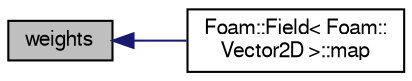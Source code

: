 digraph "weights"
{
  bgcolor="transparent";
  edge [fontname="FreeSans",fontsize="10",labelfontname="FreeSans",labelfontsize="10"];
  node [fontname="FreeSans",fontsize="10",shape=record];
  rankdir="LR";
  Node256 [label="weights",height=0.2,width=0.4,color="black", fillcolor="grey75", style="filled", fontcolor="black"];
  Node256 -> Node257 [dir="back",color="midnightblue",fontsize="10",style="solid",fontname="FreeSans"];
  Node257 [label="Foam::Field\< Foam::\lVector2D \>::map",height=0.2,width=0.4,color="black",URL="$a26466.html#aa85587f52f0e87a0343ed209ddb41940",tooltip="Map from the given field. "];
}
